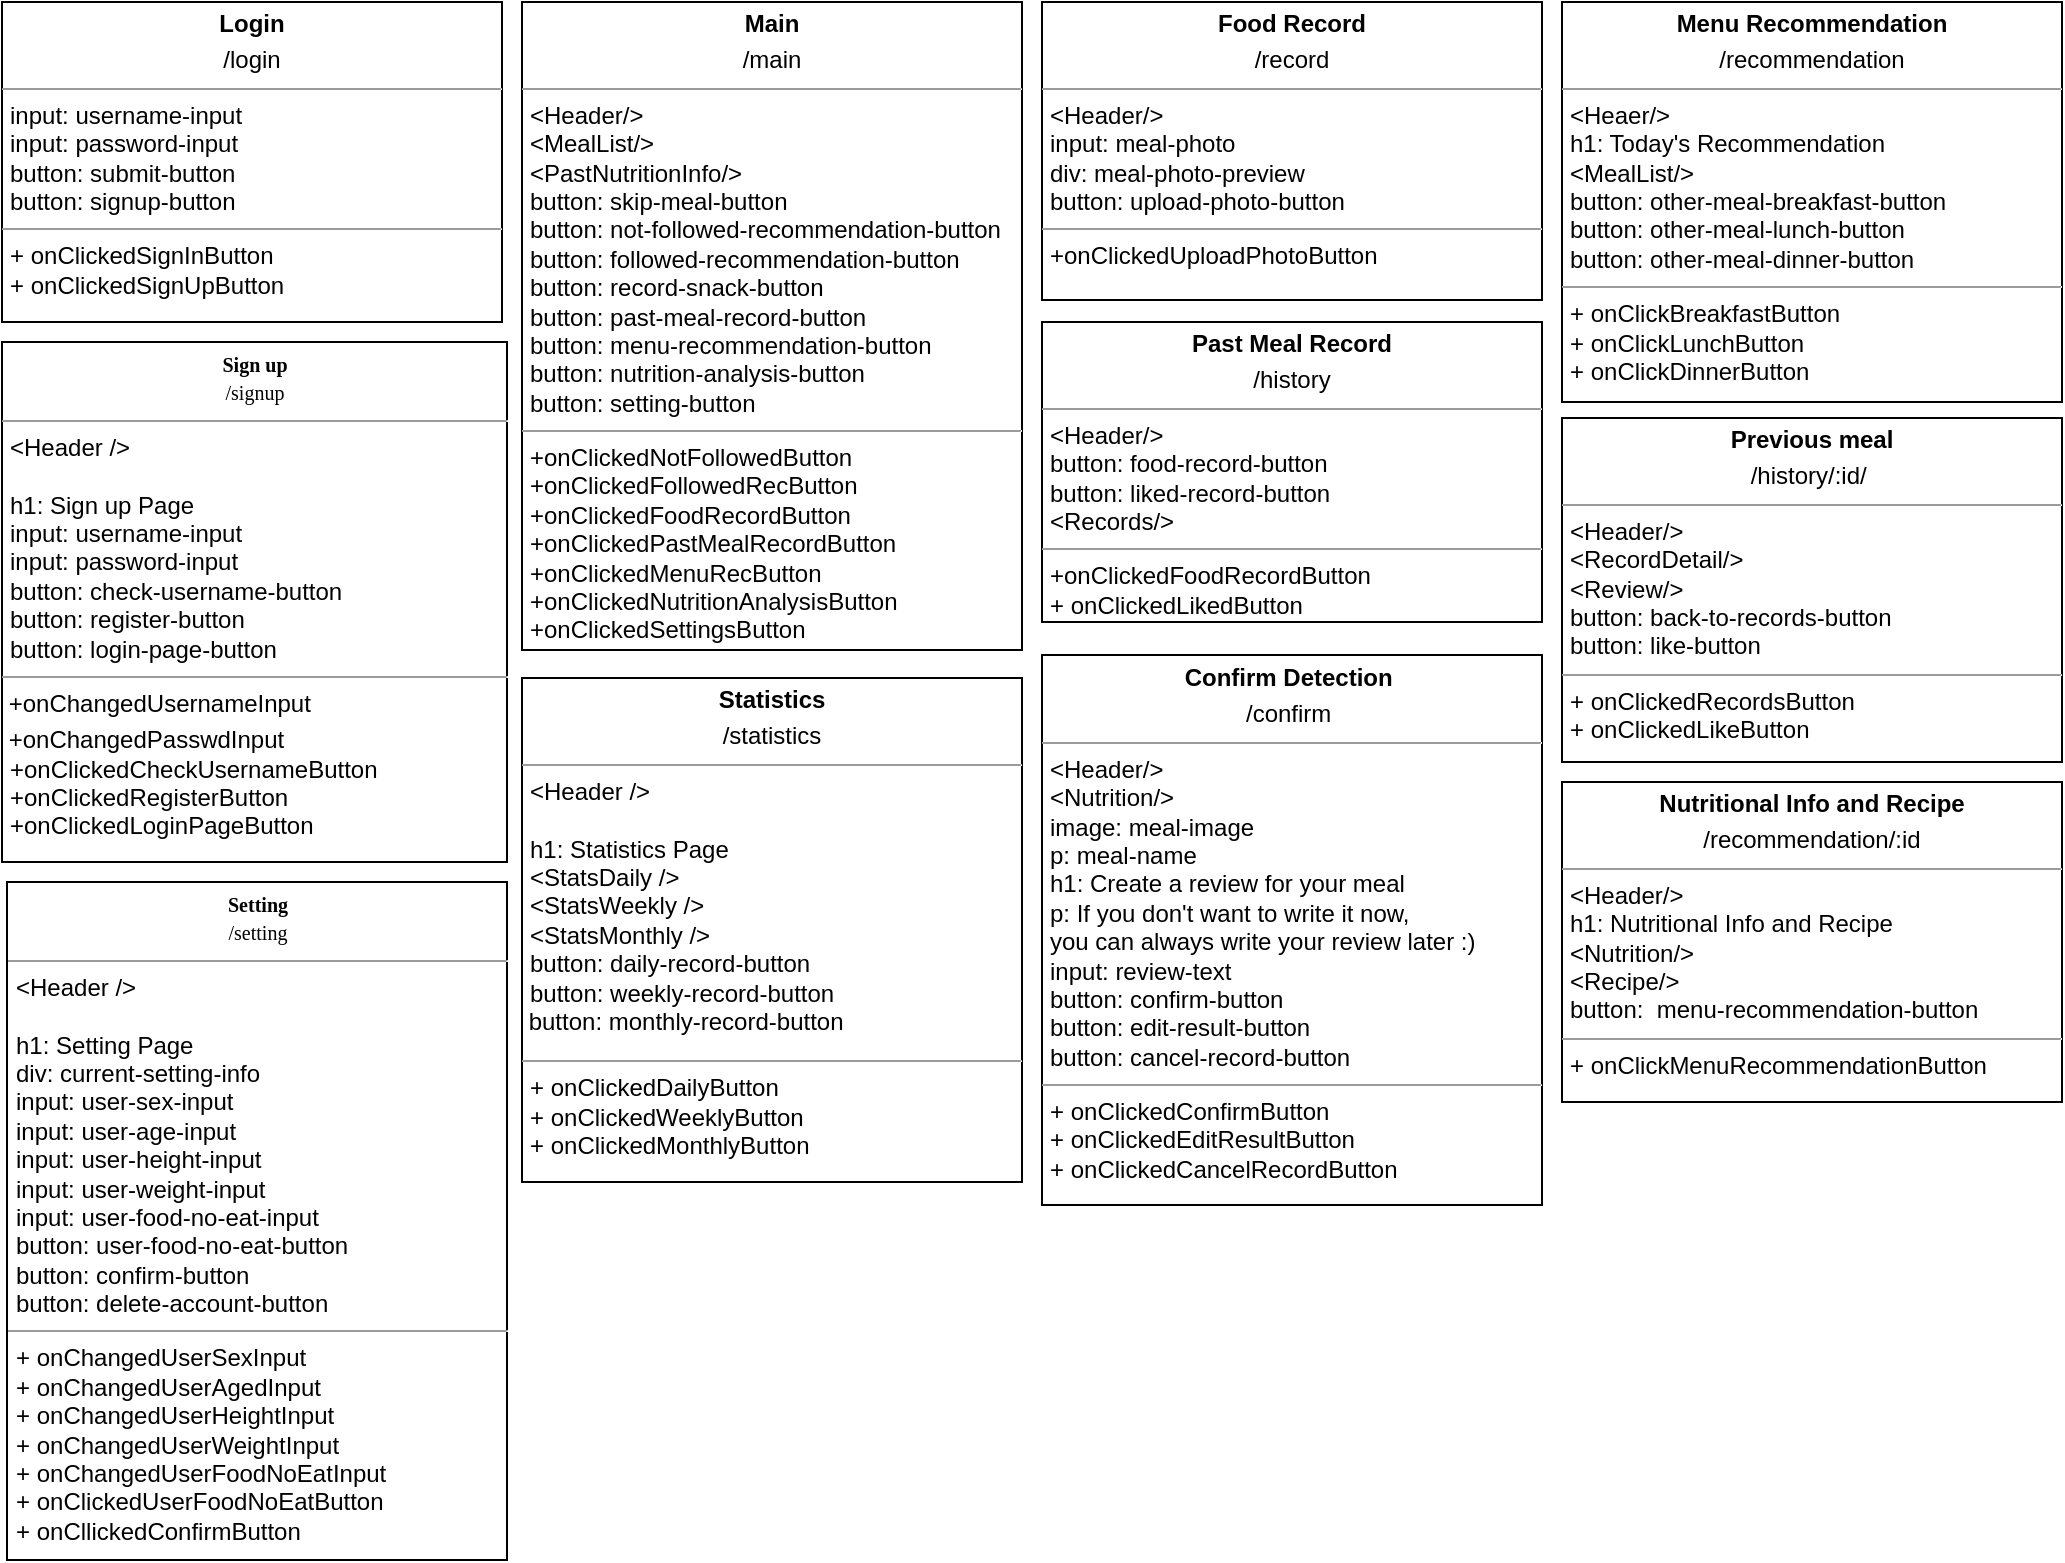 <mxfile version="15.5.8" type="github">
  <diagram id="H9as-gvejgTcxyNufWSV" name="Page-1">
    <mxGraphModel dx="1831" dy="1861" grid="1" gridSize="10" guides="1" tooltips="1" connect="1" arrows="1" fold="1" page="1" pageScale="1" pageWidth="1600" pageHeight="1200" math="0" shadow="0">
      <root>
        <mxCell id="0" />
        <mxCell id="1" parent="0" />
        <mxCell id="cRFOei0-KnDXG4o8W320-1" value="&lt;p style=&quot;margin: 4px 0px 0px ; text-align: center&quot;&gt;&lt;b&gt;Statistics&lt;/b&gt;&lt;/p&gt;&lt;p style=&quot;margin: 4px 0px 0px ; text-align: center&quot;&gt;/statistics&lt;/p&gt;&lt;hr size=&quot;1&quot;&gt;&lt;p style=&quot;text-align: justify ; margin: 0px 0px 0px 4px&quot;&gt;&amp;lt;Header /&amp;gt;&lt;br&gt;&lt;/p&gt;&lt;p style=&quot;text-align: justify ; margin: 0px 0px 0px 4px&quot;&gt;&lt;br&gt;&lt;/p&gt;&lt;p style=&quot;text-align: justify ; margin: 0px 0px 0px 4px&quot;&gt;h1: Statistics Page&lt;/p&gt;&lt;p style=&quot;text-align: justify ; margin: 0px 0px 0px 4px&quot;&gt;&amp;lt;StatsDaily /&amp;gt;&lt;/p&gt;&lt;p style=&quot;text-align: justify ; margin: 0px 0px 0px 4px&quot;&gt;&amp;lt;StatsWeekly /&amp;gt;&lt;/p&gt;&lt;p style=&quot;text-align: justify ; margin: 0px 0px 0px 4px&quot;&gt;&amp;lt;StatsMonthly /&amp;gt;&lt;/p&gt;&lt;p style=&quot;text-align: justify ; margin: 0px 0px 0px 4px&quot;&gt;button: daily-record-button&lt;/p&gt;&lt;p style=&quot;text-align: justify ; margin: 0px 0px 0px 4px&quot;&gt;&lt;span style=&quot;text-align: left&quot;&gt;button:&amp;nbsp;&lt;/span&gt;&lt;span style=&quot;text-align: left&quot;&gt;weekly-record-button&amp;nbsp;&lt;/span&gt;&lt;/p&gt;&lt;span style=&quot;text-align: left&quot;&gt;&lt;div style=&quot;text-align: justify&quot;&gt;&lt;span&gt;&amp;nbsp;button:&amp;nbsp;&lt;/span&gt;&lt;span&gt;monthly-record-button&lt;/span&gt;&lt;/div&gt;&lt;/span&gt;&lt;p&gt;&lt;/p&gt;&lt;hr size=&quot;1&quot; style=&quot;text-align: justify&quot;&gt;&lt;p style=&quot;text-align: justify ; margin: 0px 0px 0px 4px&quot;&gt;+ onClickedDailyButton&lt;/p&gt;&lt;p style=&quot;text-align: justify ; margin: 0px 0px 0px 4px&quot;&gt;+ onClickedWeeklyButton&lt;/p&gt;&lt;p style=&quot;text-align: justify ; margin: 0px 0px 0px 4px&quot;&gt;+ onClickedMonthlyButton&lt;/p&gt;" style="verticalAlign=top;align=left;overflow=fill;fontSize=12;fontFamily=Helvetica;html=1;rounded=0;shadow=0;comic=0;labelBackgroundColor=none;strokeWidth=1" vertex="1" parent="1">
          <mxGeometry x="300" y="-822" width="250" height="252" as="geometry" />
        </mxCell>
        <mxCell id="cRFOei0-KnDXG4o8W320-2" value="&lt;p style=&quot;margin: 0px ; margin-top: 4px ; text-align: center&quot;&gt;&lt;b&gt;Main&lt;/b&gt;&lt;/p&gt;&lt;p style=&quot;margin: 0px ; margin-top: 4px ; text-align: center&quot;&gt;/main&lt;/p&gt;&lt;hr size=&quot;1&quot;&gt;&lt;p style=&quot;margin: 0px ; margin-left: 4px&quot;&gt;&lt;span&gt;&amp;lt;Header/&amp;gt;&lt;/span&gt;&lt;/p&gt;&lt;p style=&quot;margin: 0px ; margin-left: 4px&quot;&gt;&lt;span&gt;&amp;lt;MealList/&amp;gt;&lt;/span&gt;&lt;br&gt;&lt;/p&gt;&lt;p style=&quot;margin: 0px ; margin-left: 4px&quot;&gt;&amp;lt;PastNutritionInfo/&amp;gt;&lt;/p&gt;&lt;p style=&quot;margin: 0px ; margin-left: 4px&quot;&gt;button: skip-meal-button&lt;/p&gt;&lt;p style=&quot;margin: 0px ; margin-left: 4px&quot;&gt;button: not-followed-recommendation-button&lt;/p&gt;&lt;p style=&quot;margin: 0px 0px 0px 4px&quot;&gt;button: followed-recommendation-button&lt;/p&gt;&lt;p style=&quot;margin: 0px ; margin-left: 4px&quot;&gt;&lt;span&gt;button: record-snack-button&lt;/span&gt;&lt;br&gt;&lt;/p&gt;&lt;p style=&quot;margin: 0px 0px 0px 4px&quot;&gt;button: past-meal-record-button&lt;/p&gt;&lt;p style=&quot;margin: 0px 0px 0px 4px&quot;&gt;button: menu-recommendation-button&lt;/p&gt;&lt;p style=&quot;margin: 0px 0px 0px 4px&quot;&gt;button: nutrition-analysis-button&lt;/p&gt;&lt;p style=&quot;margin: 0px 0px 0px 4px&quot;&gt;&lt;span&gt;button: setting-button&lt;/span&gt;&lt;br&gt;&lt;/p&gt;&lt;hr size=&quot;1&quot;&gt;&lt;p style=&quot;margin: 0px ; margin-left: 4px&quot;&gt;+onClickedNotFollowedButton&lt;/p&gt;&lt;p style=&quot;margin: 0px ; margin-left: 4px&quot;&gt;+onClickedFollowedRecButton&lt;br&gt;&lt;/p&gt;&lt;p style=&quot;margin: 0px ; margin-left: 4px&quot;&gt;+onClickedFoodRecordButton&lt;/p&gt;&lt;p style=&quot;margin: 0px 0px 0px 4px&quot;&gt;+onClickedPastMealRecordButton&lt;/p&gt;&lt;p style=&quot;margin: 0px ; margin-left: 4px&quot;&gt;+onClickedMenuRecButton&lt;/p&gt;&lt;p style=&quot;margin: 0px ; margin-left: 4px&quot;&gt;+onClickedNutritionAnalysisButton&lt;/p&gt;&lt;p style=&quot;margin: 0px ; margin-left: 4px&quot;&gt;&lt;span&gt;+onClickedSettingsButton&lt;/span&gt;&lt;br&gt;&lt;/p&gt;" style="verticalAlign=top;align=left;overflow=fill;fontSize=12;fontFamily=Helvetica;html=1;rounded=0;shadow=0;comic=0;labelBackgroundColor=none;strokeWidth=1" vertex="1" parent="1">
          <mxGeometry x="300" y="-1160" width="250" height="324" as="geometry" />
        </mxCell>
        <mxCell id="cRFOei0-KnDXG4o8W320-3" value="&lt;p style=&quot;margin: 0px ; margin-top: 4px ; text-align: center&quot;&gt;&lt;b&gt;Login&lt;/b&gt;&lt;/p&gt;&lt;p style=&quot;margin: 0px ; margin-top: 4px ; text-align: center&quot;&gt;/login&lt;/p&gt;&lt;hr size=&quot;1&quot;&gt;&lt;p style=&quot;margin: 0px ; margin-left: 4px&quot;&gt;input: username-input&lt;/p&gt;&lt;p style=&quot;margin: 0px ; margin-left: 4px&quot;&gt;input: password-input&lt;/p&gt;&lt;p style=&quot;margin: 0px ; margin-left: 4px&quot;&gt;button: submit-button&lt;/p&gt;&lt;p style=&quot;margin: 0px ; margin-left: 4px&quot;&gt;button: signup-button&lt;/p&gt;&lt;hr size=&quot;1&quot;&gt;&lt;p style=&quot;margin: 0px ; margin-left: 4px&quot;&gt;+ onClickedSignInButton&lt;/p&gt;&lt;p style=&quot;margin: 0px ; margin-left: 4px&quot;&gt;+ onClickedSignUpButton&lt;/p&gt;" style="verticalAlign=top;align=left;overflow=fill;fontSize=12;fontFamily=Helvetica;html=1;rounded=0;shadow=0;comic=0;labelBackgroundColor=none;strokeWidth=1" vertex="1" parent="1">
          <mxGeometry x="40" y="-1160" width="250" height="160" as="geometry" />
        </mxCell>
        <mxCell id="cRFOei0-KnDXG4o8W320-4" value="&lt;p style=&quot;margin: 0px ; margin-top: 4px ; text-align: center&quot;&gt;&lt;b&gt;Food Record&lt;/b&gt;&lt;/p&gt;&lt;p style=&quot;margin: 0px ; margin-top: 4px ; text-align: center&quot;&gt;/record&lt;/p&gt;&lt;hr size=&quot;1&quot;&gt;&lt;p style=&quot;margin: 0px ; margin-left: 4px&quot;&gt;&lt;span&gt;&amp;lt;Header/&amp;gt;&lt;/span&gt;&lt;/p&gt;&lt;p style=&quot;margin: 0px ; margin-left: 4px&quot;&gt;&lt;span&gt;input: meal-photo&lt;/span&gt;&lt;/p&gt;&lt;p style=&quot;margin: 0px ; margin-left: 4px&quot;&gt;&lt;span&gt;div: meal-photo-preview&lt;/span&gt;&lt;/p&gt;&lt;p style=&quot;margin: 0px ; margin-left: 4px&quot;&gt;&lt;span&gt;button: upload-photo-button&lt;/span&gt;&lt;/p&gt;&lt;hr size=&quot;1&quot;&gt;&lt;p style=&quot;margin: 0px ; margin-left: 4px&quot;&gt;&lt;span&gt;+onClickedUploadPhotoButton&lt;/span&gt;&lt;br&gt;&lt;/p&gt;&lt;p style=&quot;margin: 0px ; margin-left: 4px&quot;&gt;&lt;br&gt;&lt;/p&gt;" style="verticalAlign=top;align=left;overflow=fill;fontSize=12;fontFamily=Helvetica;html=1;rounded=0;shadow=0;comic=0;labelBackgroundColor=none;strokeWidth=1" vertex="1" parent="1">
          <mxGeometry x="560" y="-1160" width="250" height="149" as="geometry" />
        </mxCell>
        <mxCell id="cRFOei0-KnDXG4o8W320-5" value="&lt;p style=&quot;margin: 0px ; margin-top: 4px ; text-align: center&quot;&gt;&lt;b&gt;Past Meal Record&lt;/b&gt;&lt;/p&gt;&lt;p style=&quot;margin: 0px ; margin-top: 4px ; text-align: center&quot;&gt;/history&lt;/p&gt;&lt;hr size=&quot;1&quot;&gt;&lt;p style=&quot;margin: 0px 0px 0px 4px&quot;&gt;&amp;lt;Header/&amp;gt;&lt;/p&gt;&lt;p style=&quot;margin: 0px 0px 0px 4px&quot;&gt;button: food-record-button&lt;/p&gt;&lt;p style=&quot;margin: 0px 0px 0px 4px&quot;&gt;button: liked-record-button&lt;/p&gt;&lt;p style=&quot;margin: 0px 0px 0px 4px&quot;&gt;&amp;lt;Records/&amp;gt;&lt;/p&gt;&lt;hr size=&quot;1&quot;&gt;&lt;p style=&quot;margin: 0px ; margin-left: 4px&quot;&gt;+onClickedFoodRecordButton&lt;/p&gt;&lt;p style=&quot;margin: 0px ; margin-left: 4px&quot;&gt;+ onClickedLikedButton&lt;/p&gt;" style="verticalAlign=top;align=left;overflow=fill;fontSize=12;fontFamily=Helvetica;html=1;rounded=0;shadow=0;comic=0;labelBackgroundColor=none;strokeWidth=1" vertex="1" parent="1">
          <mxGeometry x="560" y="-1000" width="250" height="150" as="geometry" />
        </mxCell>
        <mxCell id="cRFOei0-KnDXG4o8W320-6" value="&lt;p style=&quot;margin: 4px 0px 0px ; text-align: center&quot;&gt;&lt;b style=&quot;font-family: &amp;#34;verdana&amp;#34; ; font-size: 10px&quot;&gt;Sign up&lt;/b&gt;&lt;br style=&quot;font-family: &amp;#34;verdana&amp;#34; ; font-size: 10px&quot;&gt;&lt;span style=&quot;font-family: &amp;#34;verdana&amp;#34; ; font-size: 10px&quot;&gt;/signup&lt;/span&gt;&lt;br&gt;&lt;/p&gt;&lt;hr size=&quot;1&quot;&gt;&lt;p style=&quot;text-align: justify ; margin: 0px 0px 0px 4px&quot;&gt;&amp;lt;Header /&amp;gt;&lt;/p&gt;&lt;p style=&quot;text-align: justify ; margin: 0px 0px 0px 4px&quot;&gt;&lt;br&gt;&lt;/p&gt;&lt;p style=&quot;text-align: justify ; margin: 0px 0px 0px 4px&quot;&gt;h1: Sign up Page&lt;/p&gt;&lt;p style=&quot;text-align: justify ; margin: 0px 0px 0px 4px&quot;&gt;input: username-input&lt;/p&gt;&lt;p style=&quot;text-align: justify ; margin: 0px 0px 0px 4px&quot;&gt;input: password-input&lt;/p&gt;&lt;p style=&quot;text-align: justify ; margin: 0px 0px 0px 4px&quot;&gt;button: check-username-button&lt;/p&gt;&lt;p style=&quot;text-align: justify ; margin: 0px 0px 0px 4px&quot;&gt;button: register-button&lt;/p&gt;&lt;p style=&quot;text-align: justify ; margin: 0px 0px 0px 4px&quot;&gt;button: login-page-button&lt;/p&gt;&lt;hr size=&quot;1&quot; style=&quot;text-align: justify&quot;&gt;&lt;p style=&quot;text-align: justify ; margin: 4px 0px 0px&quot;&gt;&lt;span&gt;&amp;nbsp;+onChangedUsernameInput&lt;/span&gt;&lt;br&gt;&lt;/p&gt;&lt;p style=&quot;text-align: justify ; margin: 4px 0px 0px&quot;&gt;&lt;span&gt;&amp;nbsp;+onChangedPasswdInput&lt;/span&gt;&lt;/p&gt;&lt;p style=&quot;text-align: justify ; margin: 0px 0px 0px 4px&quot;&gt;+onClickedCheckUsernameButton&lt;/p&gt;&lt;p style=&quot;text-align: justify ; margin: 0px 0px 0px 4px&quot;&gt;+onClickedRegisterButton&lt;/p&gt;&lt;p style=&quot;text-align: justify ; margin: 0px 0px 0px 4px&quot;&gt;+onClickedLoginPageButton&lt;/p&gt;" style="verticalAlign=top;align=left;overflow=fill;fontSize=12;fontFamily=Helvetica;html=1;" vertex="1" parent="1">
          <mxGeometry x="40" y="-990" width="252.5" height="260" as="geometry" />
        </mxCell>
        <mxCell id="cRFOei0-KnDXG4o8W320-7" value="&lt;p style=&quot;margin: 4px 0px 0px ; text-align: center&quot;&gt;&lt;b style=&quot;font-family: &amp;#34;verdana&amp;#34; ; font-size: 10px&quot;&gt;Setting&lt;/b&gt;&lt;br style=&quot;font-family: &amp;#34;verdana&amp;#34; ; font-size: 10px&quot;&gt;&lt;span style=&quot;font-family: &amp;#34;verdana&amp;#34; ; font-size: 10px&quot;&gt;/setting&lt;/span&gt;&lt;br&gt;&lt;/p&gt;&lt;hr size=&quot;1&quot;&gt;&lt;p style=&quot;margin: 0px 0px 0px 4px&quot;&gt;&amp;lt;Header /&amp;gt;&lt;br&gt;&lt;/p&gt;&lt;p style=&quot;margin: 0px 0px 0px 4px&quot;&gt;&lt;br&gt;&lt;/p&gt;&lt;p style=&quot;margin: 0px 0px 0px 4px&quot;&gt;h1: Setting Page&lt;/p&gt;&lt;p style=&quot;margin: 0px 0px 0px 4px&quot;&gt;div: current-setting-info&lt;/p&gt;&lt;p style=&quot;margin: 0px 0px 0px 4px&quot;&gt;input: user-sex-input&lt;/p&gt;&lt;p style=&quot;margin: 0px 0px 0px 4px&quot;&gt;input: user-age-input&lt;/p&gt;&lt;p style=&quot;margin: 0px 0px 0px 4px&quot;&gt;input: user-height-input&lt;/p&gt;&lt;p style=&quot;margin: 0px 0px 0px 4px&quot;&gt;input: user-weight-input&lt;/p&gt;&lt;p style=&quot;margin: 0px 0px 0px 4px&quot;&gt;input: user-food-no-eat-input&lt;br&gt;&lt;/p&gt;&lt;p style=&quot;margin: 0px 0px 0px 4px&quot;&gt;button: user-food-no-eat-button&lt;/p&gt;&lt;p style=&quot;margin: 0px 0px 0px 4px&quot;&gt;button: confirm-button&lt;br&gt;&lt;/p&gt;&lt;p style=&quot;margin: 0px 0px 0px 4px&quot;&gt;button: delete-account-button&lt;/p&gt;&lt;hr size=&quot;1&quot;&gt;&lt;p style=&quot;margin: 0px 0px 0px 4px&quot;&gt;+ onChangedUserSexInput&lt;/p&gt;&lt;p style=&quot;margin: 0px 0px 0px 4px&quot;&gt;+ onChangedUserAgedInput&lt;/p&gt;&lt;p style=&quot;margin: 0px 0px 0px 4px&quot;&gt;+ onChangedUserHeightInput&lt;/p&gt;&lt;p style=&quot;margin: 0px 0px 0px 4px&quot;&gt;+ onChangedUserWeightInput&lt;/p&gt;&lt;p style=&quot;margin: 0px 0px 0px 4px&quot;&gt;+ onChangedUserFoodNoEatInput&lt;/p&gt;&lt;p style=&quot;margin: 0px 0px 0px 4px&quot;&gt;+ onClickedUserFoodNoEatButton&lt;/p&gt;&lt;p style=&quot;margin: 0px 0px 0px 4px&quot;&gt;+ onCllickedConfirmButton&lt;/p&gt;" style="verticalAlign=top;align=left;overflow=fill;fontSize=12;fontFamily=Helvetica;html=1;" vertex="1" parent="1">
          <mxGeometry x="42.5" y="-720" width="250" height="339" as="geometry" />
        </mxCell>
        <mxCell id="cRFOei0-KnDXG4o8W320-9" value="&lt;p style=&quot;margin: 0px ; margin-top: 4px ; text-align: center&quot;&gt;&lt;b&gt;Menu Recommendation&lt;/b&gt;&lt;/p&gt;&lt;p style=&quot;margin: 0px ; margin-top: 4px ; text-align: center&quot;&gt;/recommendation&lt;/p&gt;&lt;hr size=&quot;1&quot;&gt;&lt;p style=&quot;margin: 0px 0px 0px 4px&quot;&gt;&amp;lt;Heaer/&amp;gt;&lt;/p&gt;&lt;p style=&quot;margin: 0px 0px 0px 4px&quot;&gt;h1: Today&#39;s Recommendation&lt;/p&gt;&lt;p style=&quot;margin: 0px 0px 0px 4px&quot;&gt;&amp;lt;MealList/&amp;gt;&lt;/p&gt;&lt;p style=&quot;margin: 0px 0px 0px 4px&quot;&gt;button:&amp;nbsp;other-meal-breakfast-button&lt;/p&gt;&lt;p style=&quot;margin: 0px 0px 0px 4px&quot;&gt;button: other-meal-lunch-button&lt;/p&gt;&lt;p style=&quot;margin: 0px 0px 0px 4px&quot;&gt;button: other-meal-dinner-button&lt;br&gt;&lt;/p&gt;&lt;hr size=&quot;1&quot;&gt;&lt;p style=&quot;margin: 0px 0px 0px 4px&quot;&gt;+ onClickBreakfastButton&lt;br&gt;+ onClickLunchButton&lt;/p&gt;&lt;p style=&quot;margin: 0px 0px 0px 4px&quot;&gt;+ onClickDinnerButton&lt;/p&gt;" style="verticalAlign=top;align=left;overflow=fill;fontSize=12;fontFamily=Helvetica;html=1;rounded=0;shadow=0;comic=0;labelBackgroundColor=none;strokeWidth=1" vertex="1" parent="1">
          <mxGeometry x="820" y="-1160" width="250" height="200" as="geometry" />
        </mxCell>
        <mxCell id="cRFOei0-KnDXG4o8W320-10" value="&lt;p style=&quot;margin: 0px ; margin-top: 4px ; text-align: center&quot;&gt;&lt;b&gt;Nutritional Info and Recipe&lt;/b&gt;&lt;/p&gt;&lt;p style=&quot;margin: 0px ; margin-top: 4px ; text-align: center&quot;&gt;/recommendation/:id&lt;/p&gt;&lt;hr size=&quot;1&quot;&gt;&lt;p style=&quot;margin: 0px 0px 0px 4px&quot;&gt;&amp;lt;Header/&amp;gt;&lt;/p&gt;&lt;p style=&quot;margin: 0px 0px 0px 4px&quot;&gt;h1: Nutritional Info and Recipe&lt;/p&gt;&lt;p style=&quot;margin: 0px 0px 0px 4px&quot;&gt;&amp;lt;Nutrition/&amp;gt;&lt;/p&gt;&lt;p style=&quot;margin: 0px 0px 0px 4px&quot;&gt;&amp;lt;Recipe/&amp;gt;&lt;/p&gt;&lt;p style=&quot;margin: 0px 0px 0px 4px&quot;&gt;button:&amp;nbsp;&amp;nbsp;&lt;span style=&quot;text-align: center&quot;&gt;menu-recommendation-button&lt;/span&gt;&lt;/p&gt;&lt;hr size=&quot;1&quot;&gt;&lt;p style=&quot;margin: 0px 0px 0px 4px&quot;&gt;+ onClickMenuRecommendationButton&lt;/p&gt;" style="verticalAlign=top;align=left;overflow=fill;fontSize=12;fontFamily=Helvetica;html=1;rounded=0;shadow=0;comic=0;labelBackgroundColor=none;strokeWidth=1" vertex="1" parent="1">
          <mxGeometry x="820" y="-770" width="250" height="160" as="geometry" />
        </mxCell>
        <mxCell id="cRFOei0-KnDXG4o8W320-11" value="&lt;p style=&quot;margin: 0px ; margin-top: 4px ; text-align: center&quot;&gt;&lt;b&gt;Previous meal&lt;/b&gt;&lt;/p&gt;&lt;p style=&quot;margin: 0px ; margin-top: 4px ; text-align: center&quot;&gt;/history/:id/&lt;b&gt;&amp;nbsp;&lt;/b&gt;&lt;/p&gt;&lt;hr size=&quot;1&quot;&gt;&lt;p style=&quot;margin: 0px ; margin-left: 4px&quot;&gt;&amp;lt;Header/&amp;gt;&lt;/p&gt;&lt;p style=&quot;margin: 0px ; margin-left: 4px&quot;&gt;&amp;lt;RecordDetail/&amp;gt;&lt;/p&gt;&lt;p style=&quot;margin: 0px ; margin-left: 4px&quot;&gt;&amp;lt;Review/&amp;gt;&lt;/p&gt;&lt;p style=&quot;margin: 0px ; margin-left: 4px&quot;&gt;button: back-to-records-button&lt;/p&gt;&lt;p style=&quot;margin: 0px ; margin-left: 4px&quot;&gt;button: like-button&lt;/p&gt;&lt;hr size=&quot;1&quot;&gt;&lt;p style=&quot;margin: 0px ; margin-left: 4px&quot;&gt;+ onClickedRecordsButton&lt;/p&gt;&lt;p style=&quot;margin: 0px ; margin-left: 4px&quot;&gt;+ onClickedLikeButton&lt;/p&gt;" style="verticalAlign=top;align=left;overflow=fill;fontSize=12;fontFamily=Helvetica;html=1;" vertex="1" parent="1">
          <mxGeometry x="820" y="-952" width="250" height="172" as="geometry" />
        </mxCell>
        <mxCell id="cRFOei0-KnDXG4o8W320-14" value="&lt;p style=&quot;margin: 0px ; margin-top: 4px ; text-align: center&quot;&gt;&lt;b&gt;Confirm Detection&amp;nbsp;&lt;/b&gt;&lt;/p&gt;&lt;p style=&quot;margin: 0px ; margin-top: 4px ; text-align: center&quot;&gt;/confirm&lt;b&gt;&amp;nbsp;&lt;/b&gt;&lt;/p&gt;&lt;hr size=&quot;1&quot;&gt;&lt;p style=&quot;margin: 0px ; margin-left: 4px&quot;&gt;&amp;lt;Header/&amp;gt;&lt;/p&gt;&lt;p style=&quot;margin: 0px ; margin-left: 4px&quot;&gt;&amp;lt;Nutrition/&amp;gt;&lt;/p&gt;&lt;p style=&quot;margin: 0px ; margin-left: 4px&quot;&gt;image: meal-image&lt;/p&gt;&lt;p style=&quot;margin: 0px ; margin-left: 4px&quot;&gt;p: meal-name&lt;/p&gt;&lt;p style=&quot;margin: 0px 0px 0px 4px&quot;&gt;h1: Create a review for your meal&lt;/p&gt;&lt;p style=&quot;margin: 0px 0px 0px 4px&quot;&gt;p: If you don&#39;t want to write it now,&amp;nbsp;&lt;/p&gt;&lt;p style=&quot;margin: 0px 0px 0px 4px&quot;&gt;you can always write your review later :)&lt;/p&gt;&lt;p style=&quot;margin: 0px 0px 0px 4px&quot;&gt;input: review-text&lt;/p&gt;&lt;p style=&quot;margin: 0px ; margin-left: 4px&quot;&gt;&lt;span&gt;button: confirm-button&lt;/span&gt;&lt;br&gt;&lt;/p&gt;&lt;p style=&quot;margin: 0px ; margin-left: 4px&quot;&gt;button: edit-result-button&lt;/p&gt;&lt;p style=&quot;margin: 0px ; margin-left: 4px&quot;&gt;button: cancel-record-button&lt;/p&gt;&lt;hr size=&quot;1&quot;&gt;&lt;p style=&quot;margin: 0px ; margin-left: 4px&quot;&gt;+ onClickedConfirmButton&lt;/p&gt;&lt;p style=&quot;margin: 0px ; margin-left: 4px&quot;&gt;+ onClickedEditResultButton&lt;/p&gt;&lt;p style=&quot;margin: 0px 0px 0px 4px&quot;&gt;+ onClickedCancelRecordButton&lt;/p&gt;&lt;p style=&quot;margin: 0px ; margin-left: 4px&quot;&gt;&lt;br&gt;&lt;/p&gt;&lt;p style=&quot;margin: 0px ; margin-left: 4px&quot;&gt;&lt;br&gt;&lt;/p&gt;" style="verticalAlign=top;align=left;overflow=fill;fontSize=12;fontFamily=Helvetica;html=1;" vertex="1" parent="1">
          <mxGeometry x="560" y="-833.5" width="250" height="275" as="geometry" />
        </mxCell>
      </root>
    </mxGraphModel>
  </diagram>
</mxfile>
